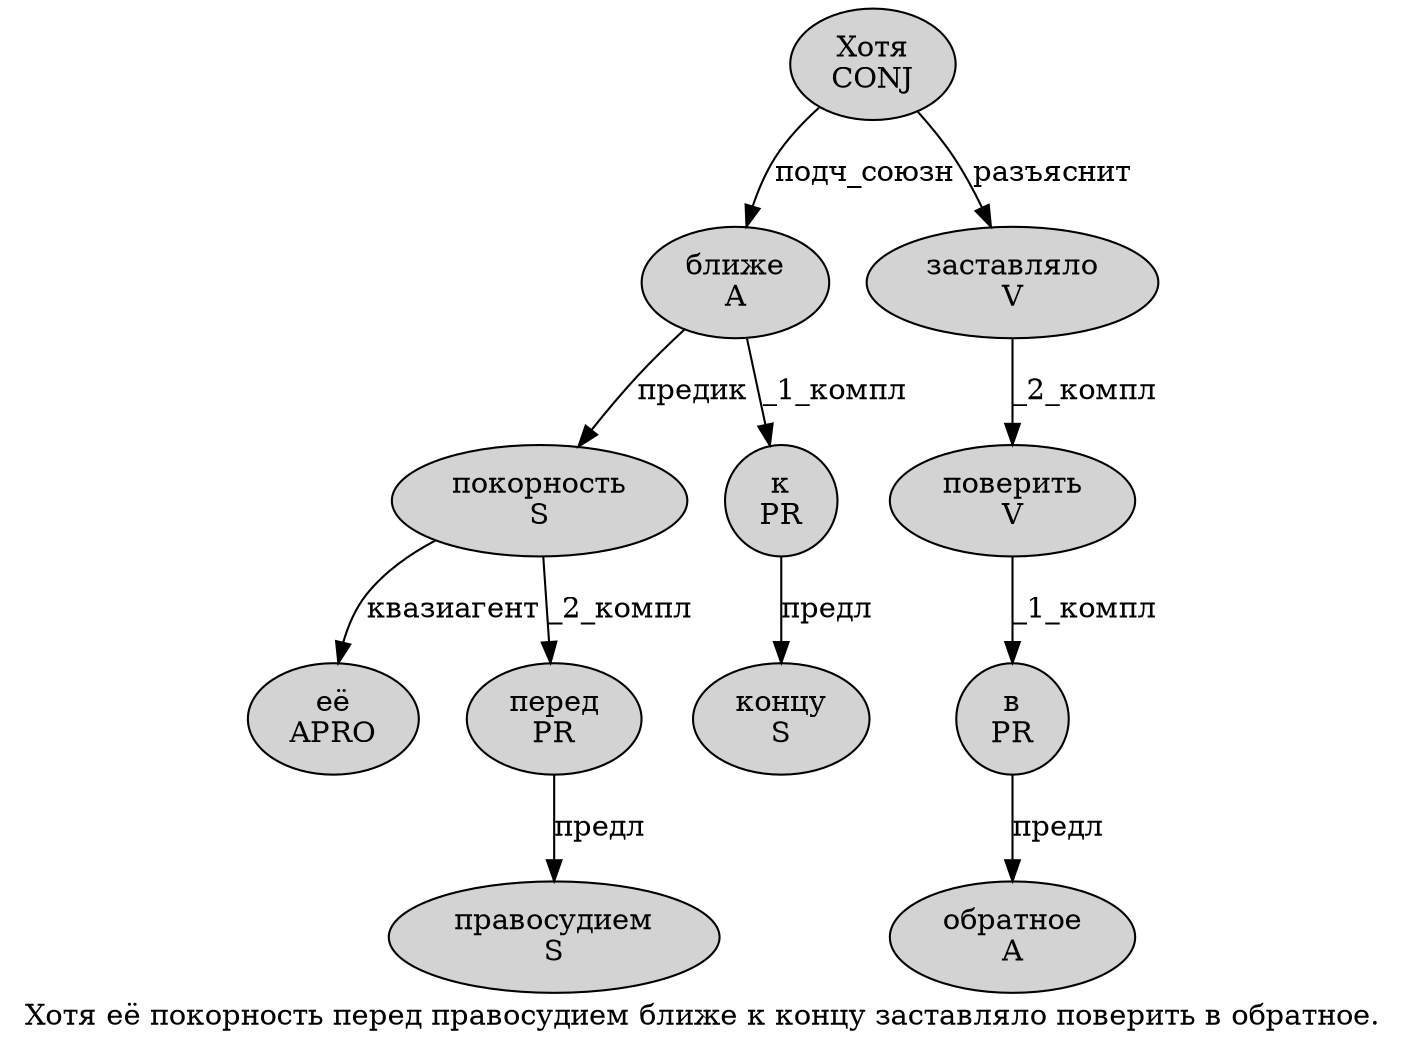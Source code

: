 digraph SENTENCE_319 {
	graph [label="Хотя её покорность перед правосудием ближе к концу заставляло поверить в обратное."]
	node [style=filled]
		0 [label="Хотя
CONJ" color="" fillcolor=lightgray penwidth=1 shape=ellipse]
		1 [label="её
APRO" color="" fillcolor=lightgray penwidth=1 shape=ellipse]
		2 [label="покорность
S" color="" fillcolor=lightgray penwidth=1 shape=ellipse]
		3 [label="перед
PR" color="" fillcolor=lightgray penwidth=1 shape=ellipse]
		4 [label="правосудием
S" color="" fillcolor=lightgray penwidth=1 shape=ellipse]
		5 [label="ближе
A" color="" fillcolor=lightgray penwidth=1 shape=ellipse]
		6 [label="к
PR" color="" fillcolor=lightgray penwidth=1 shape=ellipse]
		7 [label="концу
S" color="" fillcolor=lightgray penwidth=1 shape=ellipse]
		8 [label="заставляло
V" color="" fillcolor=lightgray penwidth=1 shape=ellipse]
		9 [label="поверить
V" color="" fillcolor=lightgray penwidth=1 shape=ellipse]
		10 [label="в
PR" color="" fillcolor=lightgray penwidth=1 shape=ellipse]
		11 [label="обратное
A" color="" fillcolor=lightgray penwidth=1 shape=ellipse]
			2 -> 1 [label="квазиагент"]
			2 -> 3 [label="_2_компл"]
			0 -> 5 [label="подч_союзн"]
			0 -> 8 [label="разъяснит"]
			9 -> 10 [label="_1_компл"]
			8 -> 9 [label="_2_компл"]
			10 -> 11 [label="предл"]
			6 -> 7 [label="предл"]
			3 -> 4 [label="предл"]
			5 -> 2 [label="предик"]
			5 -> 6 [label="_1_компл"]
}
